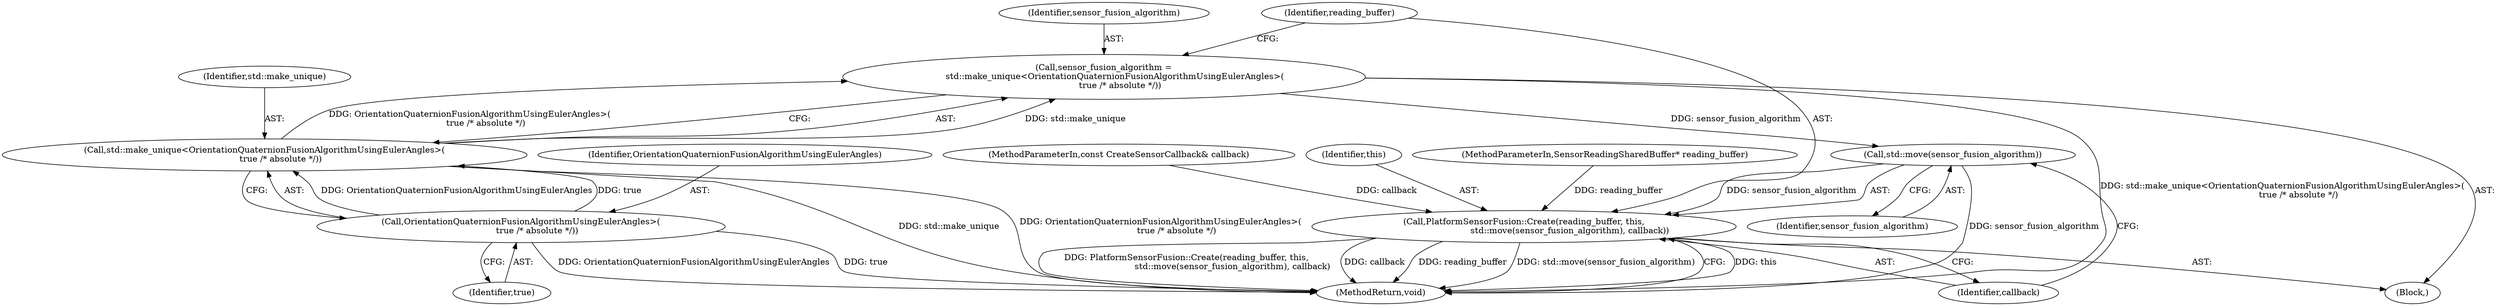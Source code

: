 digraph "0_Chrome_c0c8978849ac57e4ecd613ddc8ff7852a2054734_16@API" {
"1000147" [label="(Call,std::move(sensor_fusion_algorithm))"];
"1000137" [label="(Call,sensor_fusion_algorithm =\n        std::make_unique<OrientationQuaternionFusionAlgorithmUsingEulerAngles>(\n            true /* absolute */))"];
"1000139" [label="(Call,std::make_unique<OrientationQuaternionFusionAlgorithmUsingEulerAngles>(\n            true /* absolute */))"];
"1000141" [label="(Call,OrientationQuaternionFusionAlgorithmUsingEulerAngles>(\n            true /* absolute */))"];
"1000144" [label="(Call,PlatformSensorFusion::Create(reading_buffer, this,\n                                  std::move(sensor_fusion_algorithm), callback))"];
"1000149" [label="(Identifier,callback)"];
"1000150" [label="(MethodReturn,void)"];
"1000145" [label="(Identifier,reading_buffer)"];
"1000146" [label="(Identifier,this)"];
"1000140" [label="(Identifier,std::make_unique)"];
"1000142" [label="(Identifier,OrientationQuaternionFusionAlgorithmUsingEulerAngles)"];
"1000148" [label="(Identifier,sensor_fusion_algorithm)"];
"1000137" [label="(Call,sensor_fusion_algorithm =\n        std::make_unique<OrientationQuaternionFusionAlgorithmUsingEulerAngles>(\n            true /* absolute */))"];
"1000139" [label="(Call,std::make_unique<OrientationQuaternionFusionAlgorithmUsingEulerAngles>(\n            true /* absolute */))"];
"1000135" [label="(Block,)"];
"1000141" [label="(Call,OrientationQuaternionFusionAlgorithmUsingEulerAngles>(\n            true /* absolute */))"];
"1000103" [label="(MethodParameterIn,SensorReadingSharedBuffer* reading_buffer)"];
"1000147" [label="(Call,std::move(sensor_fusion_algorithm))"];
"1000104" [label="(MethodParameterIn,const CreateSensorCallback& callback)"];
"1000143" [label="(Identifier,true)"];
"1000138" [label="(Identifier,sensor_fusion_algorithm)"];
"1000144" [label="(Call,PlatformSensorFusion::Create(reading_buffer, this,\n                                  std::move(sensor_fusion_algorithm), callback))"];
"1000147" -> "1000144"  [label="AST: "];
"1000147" -> "1000148"  [label="CFG: "];
"1000148" -> "1000147"  [label="AST: "];
"1000149" -> "1000147"  [label="CFG: "];
"1000147" -> "1000150"  [label="DDG: sensor_fusion_algorithm"];
"1000147" -> "1000144"  [label="DDG: sensor_fusion_algorithm"];
"1000137" -> "1000147"  [label="DDG: sensor_fusion_algorithm"];
"1000137" -> "1000135"  [label="AST: "];
"1000137" -> "1000139"  [label="CFG: "];
"1000138" -> "1000137"  [label="AST: "];
"1000139" -> "1000137"  [label="AST: "];
"1000145" -> "1000137"  [label="CFG: "];
"1000137" -> "1000150"  [label="DDG: std::make_unique<OrientationQuaternionFusionAlgorithmUsingEulerAngles>(\n            true /* absolute */)"];
"1000139" -> "1000137"  [label="DDG: std::make_unique"];
"1000139" -> "1000137"  [label="DDG: OrientationQuaternionFusionAlgorithmUsingEulerAngles>(\n            true /* absolute */)"];
"1000139" -> "1000141"  [label="CFG: "];
"1000140" -> "1000139"  [label="AST: "];
"1000141" -> "1000139"  [label="AST: "];
"1000139" -> "1000150"  [label="DDG: std::make_unique"];
"1000139" -> "1000150"  [label="DDG: OrientationQuaternionFusionAlgorithmUsingEulerAngles>(\n            true /* absolute */)"];
"1000141" -> "1000139"  [label="DDG: OrientationQuaternionFusionAlgorithmUsingEulerAngles"];
"1000141" -> "1000139"  [label="DDG: true"];
"1000141" -> "1000143"  [label="CFG: "];
"1000142" -> "1000141"  [label="AST: "];
"1000143" -> "1000141"  [label="AST: "];
"1000141" -> "1000150"  [label="DDG: OrientationQuaternionFusionAlgorithmUsingEulerAngles"];
"1000141" -> "1000150"  [label="DDG: true"];
"1000144" -> "1000135"  [label="AST: "];
"1000144" -> "1000149"  [label="CFG: "];
"1000145" -> "1000144"  [label="AST: "];
"1000146" -> "1000144"  [label="AST: "];
"1000149" -> "1000144"  [label="AST: "];
"1000150" -> "1000144"  [label="CFG: "];
"1000144" -> "1000150"  [label="DDG: this"];
"1000144" -> "1000150"  [label="DDG: PlatformSensorFusion::Create(reading_buffer, this,\n                                  std::move(sensor_fusion_algorithm), callback)"];
"1000144" -> "1000150"  [label="DDG: callback"];
"1000144" -> "1000150"  [label="DDG: reading_buffer"];
"1000144" -> "1000150"  [label="DDG: std::move(sensor_fusion_algorithm)"];
"1000103" -> "1000144"  [label="DDG: reading_buffer"];
"1000104" -> "1000144"  [label="DDG: callback"];
}
